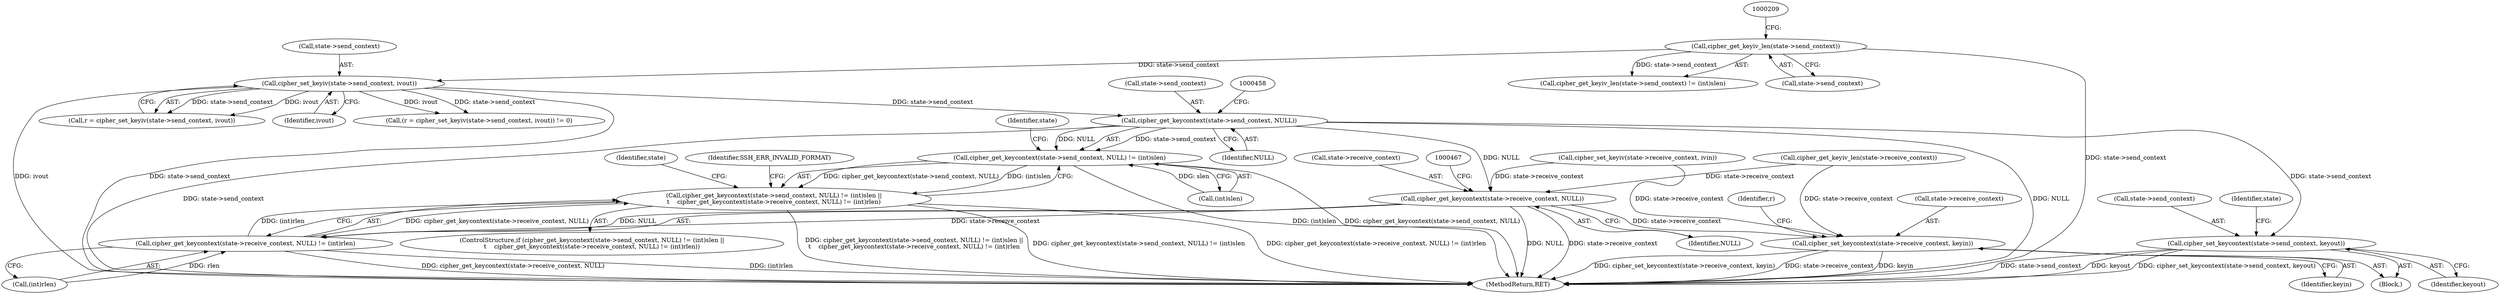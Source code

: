 digraph "0_src_3095060f479b86288e31c79ecbc5131a66bcd2f9_8@pointer" {
"1000452" [label="(Call,cipher_get_keycontext(state->send_context, NULL))"];
"1000226" [label="(Call,cipher_set_keyiv(state->send_context, ivout))"];
"1000204" [label="(Call,cipher_get_keyiv_len(state->send_context))"];
"1000451" [label="(Call,cipher_get_keycontext(state->send_context, NULL) != (int)slen)"];
"1000450" [label="(Call,cipher_get_keycontext(state->send_context, NULL) != (int)slen ||\n\t    cipher_get_keycontext(state->receive_context, NULL) != (int)rlen)"];
"1000461" [label="(Call,cipher_get_keycontext(state->receive_context, NULL))"];
"1000460" [label="(Call,cipher_get_keycontext(state->receive_context, NULL) != (int)rlen)"];
"1000476" [label="(Call,cipher_set_keycontext(state->receive_context, keyin))"];
"1000471" [label="(Call,cipher_set_keycontext(state->send_context, keyout))"];
"1000224" [label="(Call,r = cipher_set_keyiv(state->send_context, ivout))"];
"1000227" [label="(Call,state->send_context)"];
"1000204" [label="(Call,cipher_get_keyiv_len(state->send_context))"];
"1000465" [label="(Identifier,NULL)"];
"1000452" [label="(Call,cipher_get_keycontext(state->send_context, NULL))"];
"1000226" [label="(Call,cipher_set_keyiv(state->send_context, ivout))"];
"1000477" [label="(Call,state->receive_context)"];
"1000461" [label="(Call,cipher_get_keycontext(state->receive_context, NULL))"];
"1000476" [label="(Call,cipher_set_keycontext(state->receive_context, keyin))"];
"1000463" [label="(Identifier,state)"];
"1000480" [label="(Identifier,keyin)"];
"1000203" [label="(Call,cipher_get_keyiv_len(state->send_context) != (int)slen)"];
"1000212" [label="(Call,cipher_get_keyiv_len(state->receive_context))"];
"1000484" [label="(Identifier,r)"];
"1000230" [label="(Identifier,ivout)"];
"1000105" [label="(Block,)"];
"1000453" [label="(Call,state->send_context)"];
"1000554" [label="(MethodReturn,RET)"];
"1000475" [label="(Identifier,keyout)"];
"1000457" [label="(Call,(int)slen)"];
"1000205" [label="(Call,state->send_context)"];
"1000472" [label="(Call,state->send_context)"];
"1000466" [label="(Call,(int)rlen)"];
"1000478" [label="(Identifier,state)"];
"1000235" [label="(Call,cipher_set_keyiv(state->receive_context, ivin))"];
"1000473" [label="(Identifier,state)"];
"1000456" [label="(Identifier,NULL)"];
"1000450" [label="(Call,cipher_get_keycontext(state->send_context, NULL) != (int)slen ||\n\t    cipher_get_keycontext(state->receive_context, NULL) != (int)rlen)"];
"1000223" [label="(Call,(r = cipher_set_keyiv(state->send_context, ivout)) != 0)"];
"1000470" [label="(Identifier,SSH_ERR_INVALID_FORMAT)"];
"1000462" [label="(Call,state->receive_context)"];
"1000451" [label="(Call,cipher_get_keycontext(state->send_context, NULL) != (int)slen)"];
"1000471" [label="(Call,cipher_set_keycontext(state->send_context, keyout))"];
"1000449" [label="(ControlStructure,if (cipher_get_keycontext(state->send_context, NULL) != (int)slen ||\n\t    cipher_get_keycontext(state->receive_context, NULL) != (int)rlen))"];
"1000460" [label="(Call,cipher_get_keycontext(state->receive_context, NULL) != (int)rlen)"];
"1000452" -> "1000451"  [label="AST: "];
"1000452" -> "1000456"  [label="CFG: "];
"1000453" -> "1000452"  [label="AST: "];
"1000456" -> "1000452"  [label="AST: "];
"1000458" -> "1000452"  [label="CFG: "];
"1000452" -> "1000554"  [label="DDG: state->send_context"];
"1000452" -> "1000554"  [label="DDG: NULL"];
"1000452" -> "1000451"  [label="DDG: state->send_context"];
"1000452" -> "1000451"  [label="DDG: NULL"];
"1000226" -> "1000452"  [label="DDG: state->send_context"];
"1000452" -> "1000461"  [label="DDG: NULL"];
"1000452" -> "1000471"  [label="DDG: state->send_context"];
"1000226" -> "1000224"  [label="AST: "];
"1000226" -> "1000230"  [label="CFG: "];
"1000227" -> "1000226"  [label="AST: "];
"1000230" -> "1000226"  [label="AST: "];
"1000224" -> "1000226"  [label="CFG: "];
"1000226" -> "1000554"  [label="DDG: state->send_context"];
"1000226" -> "1000554"  [label="DDG: ivout"];
"1000226" -> "1000223"  [label="DDG: state->send_context"];
"1000226" -> "1000223"  [label="DDG: ivout"];
"1000226" -> "1000224"  [label="DDG: state->send_context"];
"1000226" -> "1000224"  [label="DDG: ivout"];
"1000204" -> "1000226"  [label="DDG: state->send_context"];
"1000204" -> "1000203"  [label="AST: "];
"1000204" -> "1000205"  [label="CFG: "];
"1000205" -> "1000204"  [label="AST: "];
"1000209" -> "1000204"  [label="CFG: "];
"1000204" -> "1000554"  [label="DDG: state->send_context"];
"1000204" -> "1000203"  [label="DDG: state->send_context"];
"1000451" -> "1000450"  [label="AST: "];
"1000451" -> "1000457"  [label="CFG: "];
"1000457" -> "1000451"  [label="AST: "];
"1000463" -> "1000451"  [label="CFG: "];
"1000450" -> "1000451"  [label="CFG: "];
"1000451" -> "1000554"  [label="DDG: (int)slen"];
"1000451" -> "1000554"  [label="DDG: cipher_get_keycontext(state->send_context, NULL)"];
"1000451" -> "1000450"  [label="DDG: cipher_get_keycontext(state->send_context, NULL)"];
"1000451" -> "1000450"  [label="DDG: (int)slen"];
"1000457" -> "1000451"  [label="DDG: slen"];
"1000450" -> "1000449"  [label="AST: "];
"1000450" -> "1000460"  [label="CFG: "];
"1000460" -> "1000450"  [label="AST: "];
"1000470" -> "1000450"  [label="CFG: "];
"1000473" -> "1000450"  [label="CFG: "];
"1000450" -> "1000554"  [label="DDG: cipher_get_keycontext(state->receive_context, NULL) != (int)rlen"];
"1000450" -> "1000554"  [label="DDG: cipher_get_keycontext(state->send_context, NULL) != (int)slen ||\n\t    cipher_get_keycontext(state->receive_context, NULL) != (int)rlen"];
"1000450" -> "1000554"  [label="DDG: cipher_get_keycontext(state->send_context, NULL) != (int)slen"];
"1000460" -> "1000450"  [label="DDG: cipher_get_keycontext(state->receive_context, NULL)"];
"1000460" -> "1000450"  [label="DDG: (int)rlen"];
"1000461" -> "1000460"  [label="AST: "];
"1000461" -> "1000465"  [label="CFG: "];
"1000462" -> "1000461"  [label="AST: "];
"1000465" -> "1000461"  [label="AST: "];
"1000467" -> "1000461"  [label="CFG: "];
"1000461" -> "1000554"  [label="DDG: NULL"];
"1000461" -> "1000554"  [label="DDG: state->receive_context"];
"1000461" -> "1000460"  [label="DDG: state->receive_context"];
"1000461" -> "1000460"  [label="DDG: NULL"];
"1000235" -> "1000461"  [label="DDG: state->receive_context"];
"1000212" -> "1000461"  [label="DDG: state->receive_context"];
"1000461" -> "1000476"  [label="DDG: state->receive_context"];
"1000460" -> "1000466"  [label="CFG: "];
"1000466" -> "1000460"  [label="AST: "];
"1000460" -> "1000554"  [label="DDG: cipher_get_keycontext(state->receive_context, NULL)"];
"1000460" -> "1000554"  [label="DDG: (int)rlen"];
"1000466" -> "1000460"  [label="DDG: rlen"];
"1000476" -> "1000105"  [label="AST: "];
"1000476" -> "1000480"  [label="CFG: "];
"1000477" -> "1000476"  [label="AST: "];
"1000480" -> "1000476"  [label="AST: "];
"1000484" -> "1000476"  [label="CFG: "];
"1000476" -> "1000554"  [label="DDG: cipher_set_keycontext(state->receive_context, keyin)"];
"1000476" -> "1000554"  [label="DDG: state->receive_context"];
"1000476" -> "1000554"  [label="DDG: keyin"];
"1000235" -> "1000476"  [label="DDG: state->receive_context"];
"1000212" -> "1000476"  [label="DDG: state->receive_context"];
"1000471" -> "1000105"  [label="AST: "];
"1000471" -> "1000475"  [label="CFG: "];
"1000472" -> "1000471"  [label="AST: "];
"1000475" -> "1000471"  [label="AST: "];
"1000478" -> "1000471"  [label="CFG: "];
"1000471" -> "1000554"  [label="DDG: state->send_context"];
"1000471" -> "1000554"  [label="DDG: keyout"];
"1000471" -> "1000554"  [label="DDG: cipher_set_keycontext(state->send_context, keyout)"];
}

